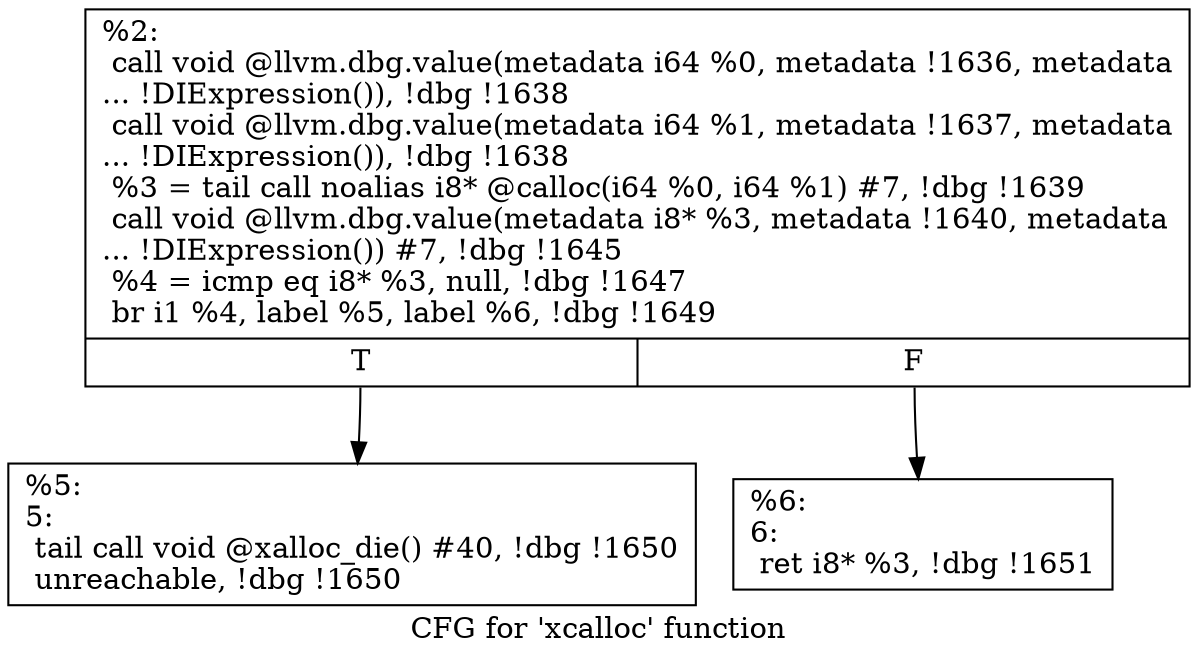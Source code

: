 digraph "CFG for 'xcalloc' function" {
	label="CFG for 'xcalloc' function";

	Node0x14b65a0 [shape=record,label="{%2:\l  call void @llvm.dbg.value(metadata i64 %0, metadata !1636, metadata\l... !DIExpression()), !dbg !1638\l  call void @llvm.dbg.value(metadata i64 %1, metadata !1637, metadata\l... !DIExpression()), !dbg !1638\l  %3 = tail call noalias i8* @calloc(i64 %0, i64 %1) #7, !dbg !1639\l  call void @llvm.dbg.value(metadata i8* %3, metadata !1640, metadata\l... !DIExpression()) #7, !dbg !1645\l  %4 = icmp eq i8* %3, null, !dbg !1647\l  br i1 %4, label %5, label %6, !dbg !1649\l|{<s0>T|<s1>F}}"];
	Node0x14b65a0:s0 -> Node0x14b7050;
	Node0x14b65a0:s1 -> Node0x14b70a0;
	Node0x14b7050 [shape=record,label="{%5:\l5:                                                \l  tail call void @xalloc_die() #40, !dbg !1650\l  unreachable, !dbg !1650\l}"];
	Node0x14b70a0 [shape=record,label="{%6:\l6:                                                \l  ret i8* %3, !dbg !1651\l}"];
}
